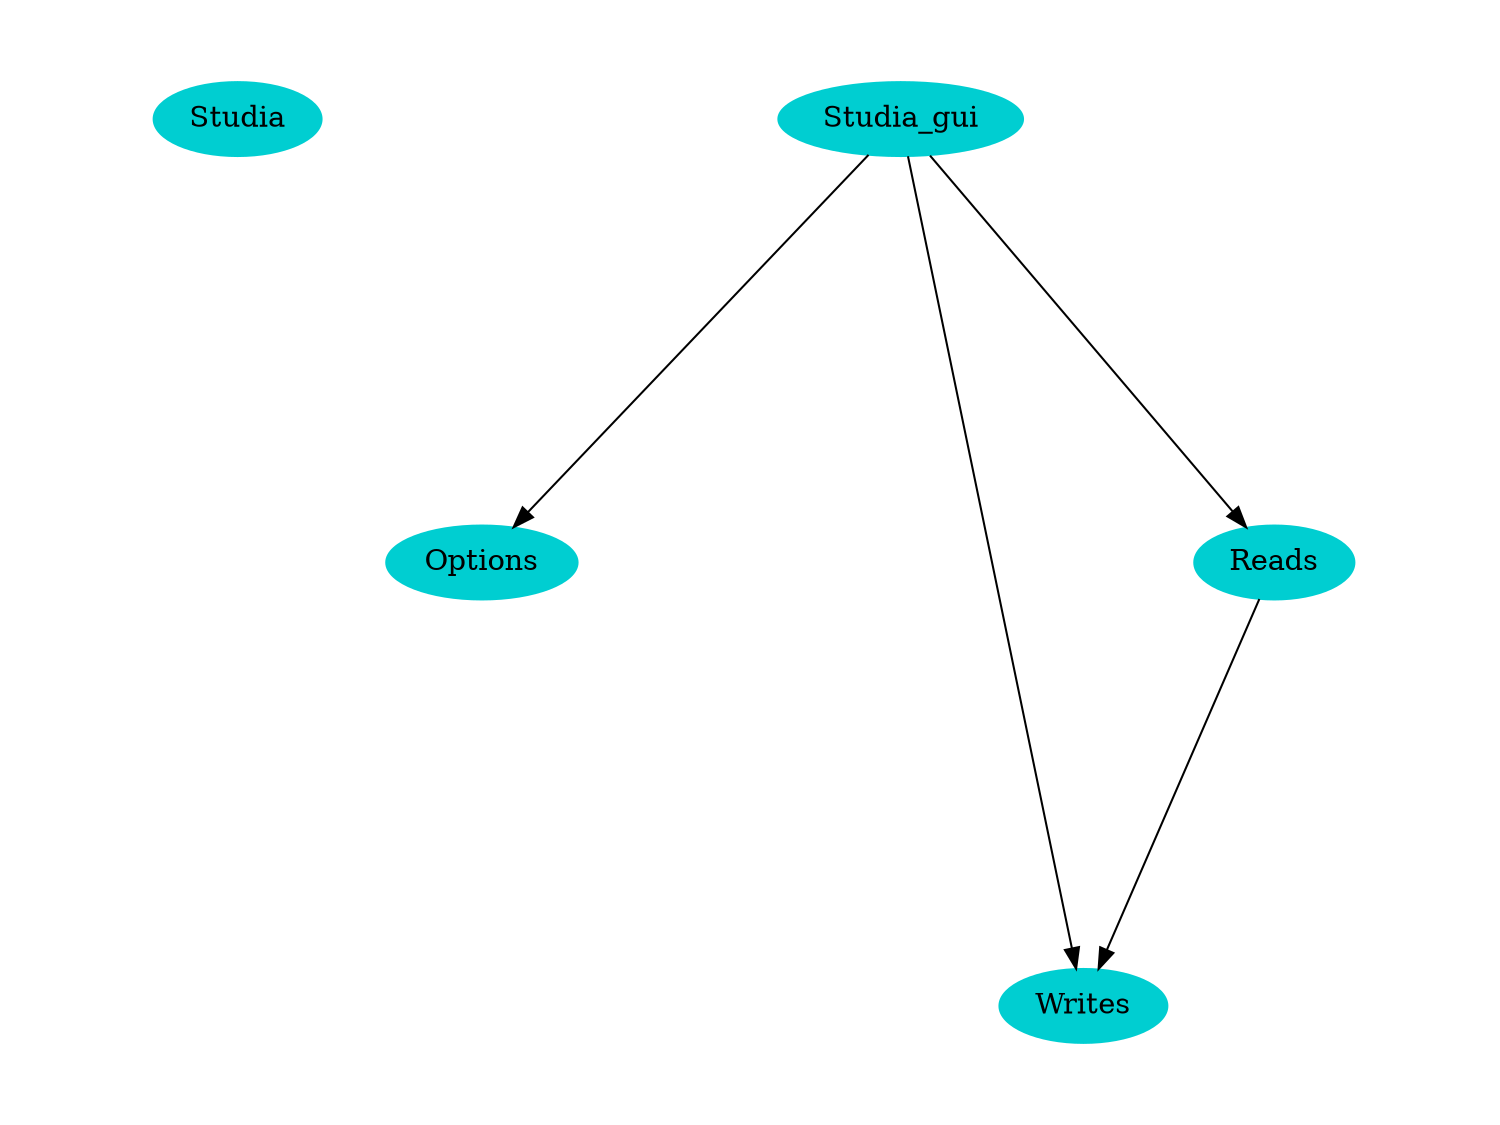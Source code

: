 digraph "Plugin architecture (studia)" { node [href="\N.html"];
  size="10,7.5";
  ratio="fill";
  
  fontsize="12pt";
  rankdir = TB ;
"Studia" [style=filled, color=darkturquoise];
"Options" [style=filled, color=darkturquoise];
"Writes" [style=filled, color=darkturquoise];
"Reads" [style=filled, color=darkturquoise];
"Reads" -> "Writes";
"Studia_gui" [style=filled, color=darkturquoise];
"Studia_gui" -> "Options";
"Studia_gui" -> "Reads";
"Studia_gui" -> "Writes";
}
